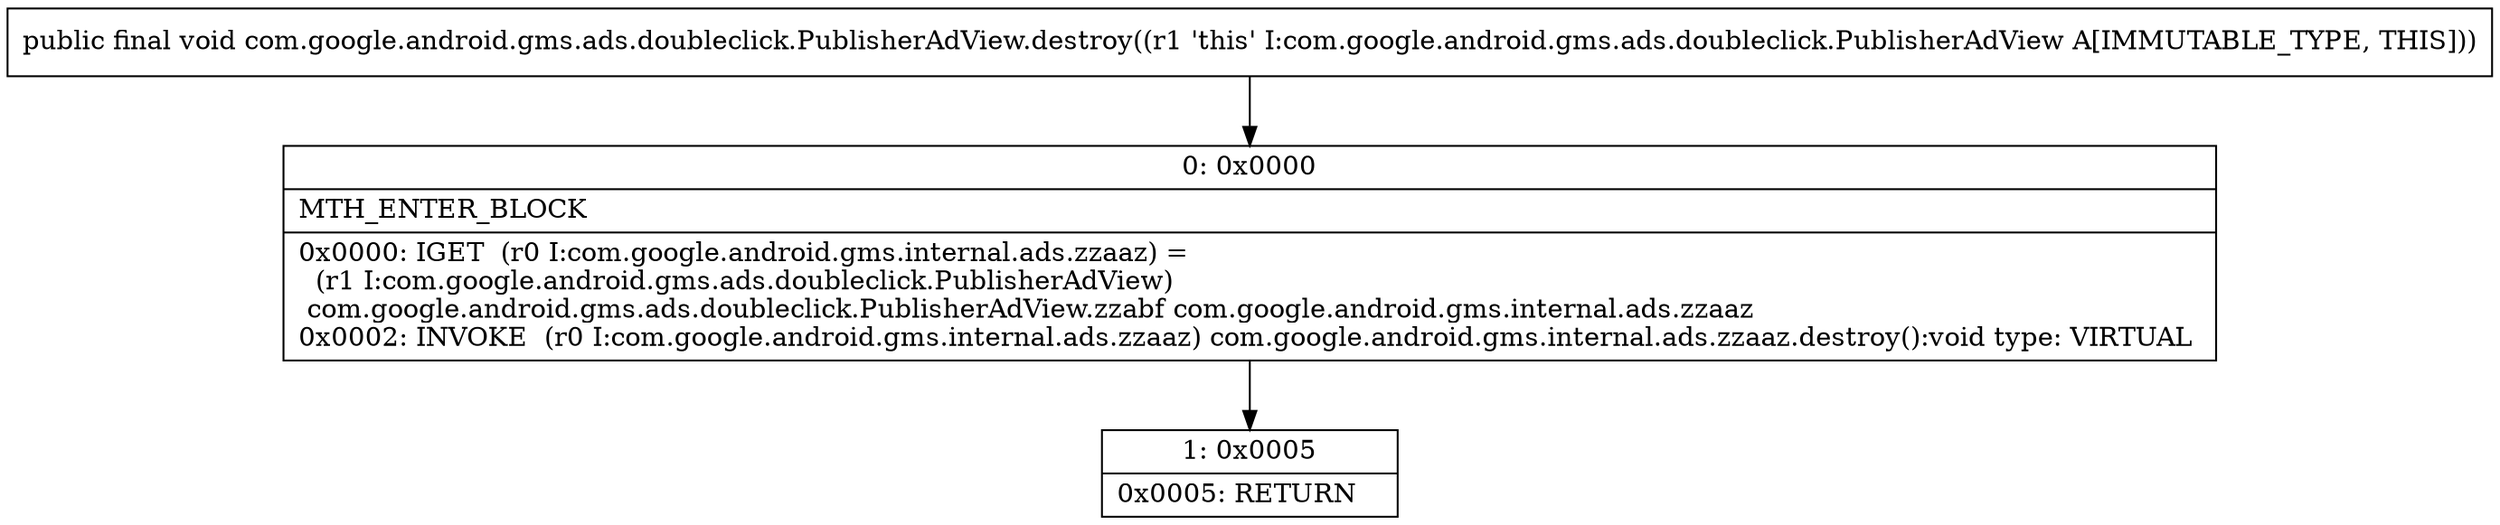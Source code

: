 digraph "CFG forcom.google.android.gms.ads.doubleclick.PublisherAdView.destroy()V" {
Node_0 [shape=record,label="{0\:\ 0x0000|MTH_ENTER_BLOCK\l|0x0000: IGET  (r0 I:com.google.android.gms.internal.ads.zzaaz) = \l  (r1 I:com.google.android.gms.ads.doubleclick.PublisherAdView)\l com.google.android.gms.ads.doubleclick.PublisherAdView.zzabf com.google.android.gms.internal.ads.zzaaz \l0x0002: INVOKE  (r0 I:com.google.android.gms.internal.ads.zzaaz) com.google.android.gms.internal.ads.zzaaz.destroy():void type: VIRTUAL \l}"];
Node_1 [shape=record,label="{1\:\ 0x0005|0x0005: RETURN   \l}"];
MethodNode[shape=record,label="{public final void com.google.android.gms.ads.doubleclick.PublisherAdView.destroy((r1 'this' I:com.google.android.gms.ads.doubleclick.PublisherAdView A[IMMUTABLE_TYPE, THIS])) }"];
MethodNode -> Node_0;
Node_0 -> Node_1;
}

